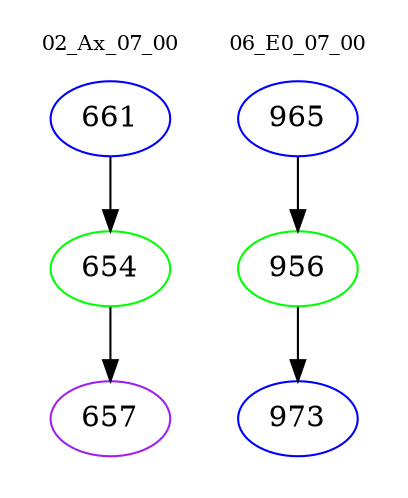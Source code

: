 digraph{
subgraph cluster_0 {
color = white
label = "02_Ax_07_00";
fontsize=10;
T0_661 [label="661", color="blue"]
T0_661 -> T0_654 [color="black"]
T0_654 [label="654", color="green"]
T0_654 -> T0_657 [color="black"]
T0_657 [label="657", color="purple"]
}
subgraph cluster_1 {
color = white
label = "06_E0_07_00";
fontsize=10;
T1_965 [label="965", color="blue"]
T1_965 -> T1_956 [color="black"]
T1_956 [label="956", color="green"]
T1_956 -> T1_973 [color="black"]
T1_973 [label="973", color="blue"]
}
}
